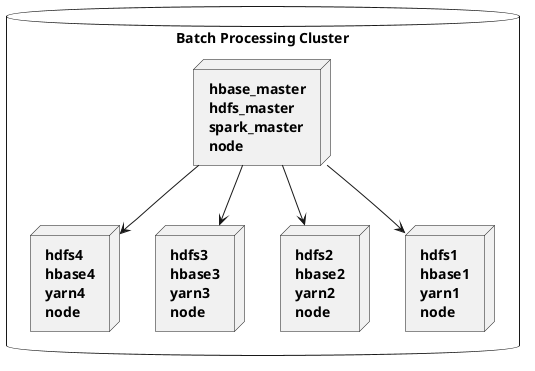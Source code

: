 ' Copyright 2021 Piotr Tutak

' Licensed under the Apache License, Version 2.0 (the "License");
' you may not use this file except in compliance with the License.
' You may obtain a copy of the License at

'     http://www.apache.org/licenses/LICENSE-2.0

' Unless required by applicable law or agreed to in writing, software
' distributed under the License is distributed on an "AS IS" BASIS,
' WITHOUT WARRANTIES OR CONDITIONS OF ANY KIND, either express or implied.
' See the License for the specific language governing permissions and
' limitations under the License.

@startuml BatchDiagram

database batch_processing as "Batch Processing Cluster"{
   skinparam NodeFontStyle bold
    node batch_master as "hbase_master\nhdfs_master\nspark_master\nnode"
    together {
        node batch1 as "hdfs1\nhbase1\nyarn1\nnode"
        node batch2 as "hdfs2\nhbase2\nyarn2\nnode"
        node batch3 as "hdfs3\nhbase3\nyarn3\nnode"
        node batch4 as "hdfs4\nhbase4\nyarn4\nnode"
    }
    batch_master --> batch1
    batch_master --> batch2
    batch_master --> batch3
    batch_master --> batch4
}

@enduml
